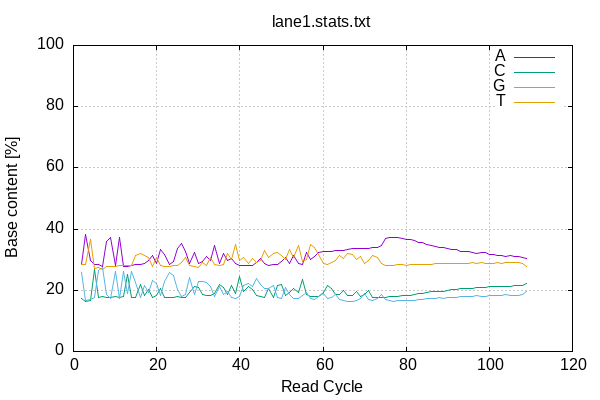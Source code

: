 
            set terminal png size 600,400 truecolor
            set output "plot/acgt-cycles.png"
            set grid xtics ytics y2tics back lc rgb "#cccccc"
            set style line 1 linecolor rgb "green"
            set style line 2 linecolor rgb "red"
            set style line 3 linecolor rgb "black"
            set style line 4 linecolor rgb "blue"
            set style increment user
            set ylabel "Base content [%]"
            set xlabel "Read Cycle"
            set yrange [0:100]
            set title "lane1.stats.txt" noenhanced
            plot '-' w l ti 'A', '-' w l ti 'C', '-' w l ti 'G', '-' w l ti 'T'
        2	28.39
3	38.21
4	29.79
5	28.33
6	28.43
7	27.67
8	36.05
9	37.39
10	28.14
11	37.13
12	27.92
13	27.93
14	27.99
15	28.44
16	28.54
17	28.80
18	29.78
19	31.32
20	28.81
21	33.17
22	31.59
23	28.58
24	29.47
25	33.81
26	35.33
27	32.83
28	28.66
29	32.33
30	28.71
31	29.36
32	30.99
33	29.74
34	34.73
35	28.85
36	32.10
37	29.88
38	30.39
39	28.81
40	28.08
41	28.17
42	27.95
43	28.19
44	29.17
45	30.32
46	28.72
47	28.17
48	28.38
49	28.46
50	29.36
51	30.62
52	28.73
53	31.45
54	28.68
55	28.37
56	32.37
57	29.93
58	31.18
59	32.45
60	32.65
61	32.77
62	32.84
63	32.94
64	33.04
65	33.13
66	33.44
67	33.69
68	33.71
69	33.80
70	33.78
71	33.76
72	33.98
73	34.05
74	34.78
75	37.05
76	37.40
77	37.36
78	37.18
79	36.80
80	36.74
81	36.57
82	36.32
83	35.72
84	35.49
85	34.94
86	34.75
87	34.43
88	34.09
89	33.90
90	33.51
91	33.32
92	33.29
93	32.82
94	32.75
95	32.64
96	32.36
97	32.17
98	32.21
99	32.26
100	31.68
101	31.65
102	31.43
103	31.52
104	31.16
105	31.38
106	31.11
107	31.13
108	30.88
109	30.24
end
2	17.37
3	16.39
4	16.82
5	26.92
6	17.68
7	18.09
8	17.68
9	17.49
10	17.91
11	17.52
12	18.00
13	25.25
14	17.67
15	17.56
16	21.87
17	18.31
18	20.36
19	17.65
20	18.24
21	20.45
22	17.72
23	17.55
24	17.67
25	18.05
26	17.72
27	17.79
28	19.20
29	21.18
30	20.92
31	18.50
32	18.20
33	18.14
34	19.04
35	21.85
36	20.93
37	18.55
38	21.67
39	19.07
40	24.40
41	19.65
42	21.20
43	20.20
44	18.14
45	17.85
46	17.59
47	20.58
48	17.80
49	21.41
50	22.00
51	18.39
52	19.14
53	20.46
54	19.32
55	23.68
56	18.51
57	17.97
58	17.82
59	17.93
60	19.34
61	21.42
62	20.53
63	18.60
64	18.78
65	19.93
66	18.14
67	18.38
68	19.55
69	17.87
70	18.52
71	19.78
72	17.80
73	17.66
74	17.76
75	17.78
76	17.90
77	17.90
78	17.95
79	18.22
80	18.34
81	18.19
82	18.56
83	19.01
84	19.07
85	19.31
86	19.45
87	19.63
88	19.73
89	19.77
90	20.09
91	20.24
92	20.28
93	20.47
94	20.45
95	20.64
96	20.70
97	20.87
98	20.85
99	20.84
100	21.21
101	21.23
102	21.27
103	21.26
104	21.32
105	21.36
106	21.49
107	21.53
108	21.72
109	22.38
end
2	25.92
3	16.83
4	16.84
5	17.66
6	26.44
7	27.47
8	18.48
9	17.21
10	26.20
11	17.39
12	26.01
13	18.87
14	26.16
15	22.64
16	17.69
17	21.68
18	19.30
19	23.11
20	22.28
21	18.38
22	23.02
23	25.98
24	24.89
25	20.11
26	17.87
27	18.72
28	24.10
29	18.56
30	22.82
31	22.95
32	22.57
33	21.24
34	17.84
35	21.26
36	18.57
37	19.70
38	17.81
39	17.31
40	17.90
41	21.51
42	22.14
43	21.31
44	23.71
45	22.02
46	20.58
47	20.68
48	21.68
49	17.71
50	17.18
51	20.85
52	18.77
53	17.43
54	17.30
55	18.39
56	19.19
57	17.17
58	17.05
59	17.93
60	19.09
61	17.48
62	17.66
63	18.75
64	16.89
65	16.57
66	16.48
67	16.27
68	16.64
69	17.34
70	18.81
71	16.84
72	16.83
73	17.41
74	18.78
75	17.02
76	16.52
77	16.48
78	16.59
79	16.70
80	16.69
81	16.78
82	16.82
83	16.89
84	17.06
85	17.25
86	17.22
87	17.27
88	17.51
89	17.48
90	17.67
91	17.71
92	17.68
93	17.93
94	17.93
95	17.85
96	17.93
97	18.14
98	17.99
99	18.03
100	18.28
101	18.21
102	18.34
103	18.30
104	18.56
105	18.32
106	18.46
107	18.33
108	18.48
109	19.58
end
2	28.32
3	28.57
4	36.55
5	27.09
6	27.45
7	26.77
8	27.80
9	27.91
10	27.75
11	27.96
12	28.07
13	27.95
14	28.19
15	31.35
16	31.90
17	31.21
18	30.56
19	27.92
20	30.67
21	28.00
22	27.68
23	27.89
24	27.97
25	28.03
26	29.07
27	30.66
28	28.04
29	27.93
30	27.55
31	29.19
32	28.24
33	30.88
34	28.39
35	28.04
36	28.39
37	31.87
38	30.12
39	34.81
40	29.63
41	30.67
42	28.71
43	30.30
44	28.98
45	29.81
46	33.11
47	30.57
48	32.14
49	32.42
50	31.46
51	30.15
52	33.36
53	30.67
54	34.70
55	29.56
56	29.93
57	34.93
58	33.95
59	31.69
60	28.91
61	28.33
62	28.98
63	29.71
64	31.29
65	30.37
66	31.94
67	31.66
68	30.10
69	30.98
70	28.89
71	29.63
72	31.40
73	30.88
74	28.68
75	28.16
76	28.18
77	28.26
78	28.29
79	28.27
80	28.23
81	28.46
82	28.30
83	28.38
84	28.39
85	28.51
86	28.58
87	28.68
88	28.67
89	28.85
90	28.73
91	28.74
92	28.74
93	28.78
94	28.87
95	28.87
96	29.01
97	28.82
98	28.95
99	28.88
100	28.83
101	28.92
102	28.96
103	28.92
104	28.95
105	28.95
106	28.94
107	29.00
108	28.92
109	27.80
end
